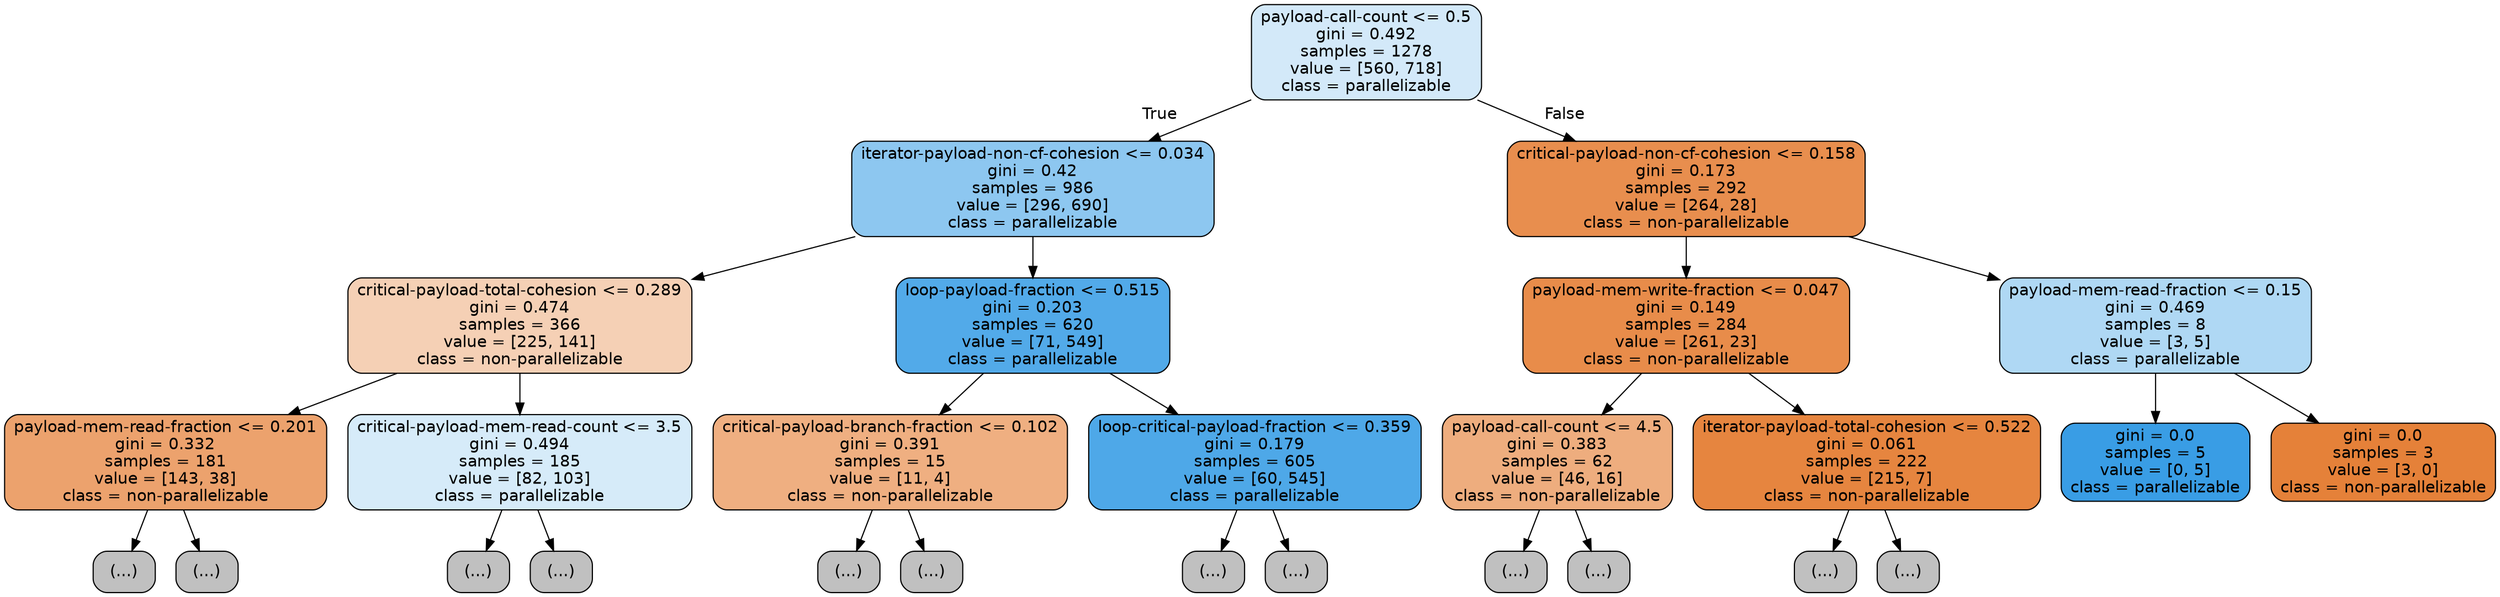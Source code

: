 digraph Tree {
node [shape=box, style="filled, rounded", color="black", fontname=helvetica] ;
edge [fontname=helvetica] ;
0 [label="payload-call-count <= 0.5\ngini = 0.492\nsamples = 1278\nvalue = [560, 718]\nclass = parallelizable", fillcolor="#399de538"] ;
1 [label="iterator-payload-non-cf-cohesion <= 0.034\ngini = 0.42\nsamples = 986\nvalue = [296, 690]\nclass = parallelizable", fillcolor="#399de592"] ;
0 -> 1 [labeldistance=2.5, labelangle=45, headlabel="True"] ;
2 [label="critical-payload-total-cohesion <= 0.289\ngini = 0.474\nsamples = 366\nvalue = [225, 141]\nclass = non-parallelizable", fillcolor="#e581395f"] ;
1 -> 2 ;
3 [label="payload-mem-read-fraction <= 0.201\ngini = 0.332\nsamples = 181\nvalue = [143, 38]\nclass = non-parallelizable", fillcolor="#e58139bb"] ;
2 -> 3 ;
4 [label="(...)", fillcolor="#C0C0C0"] ;
3 -> 4 ;
45 [label="(...)", fillcolor="#C0C0C0"] ;
3 -> 45 ;
50 [label="critical-payload-mem-read-count <= 3.5\ngini = 0.494\nsamples = 185\nvalue = [82, 103]\nclass = parallelizable", fillcolor="#399de534"] ;
2 -> 50 ;
51 [label="(...)", fillcolor="#C0C0C0"] ;
50 -> 51 ;
92 [label="(...)", fillcolor="#C0C0C0"] ;
50 -> 92 ;
93 [label="loop-payload-fraction <= 0.515\ngini = 0.203\nsamples = 620\nvalue = [71, 549]\nclass = parallelizable", fillcolor="#399de5de"] ;
1 -> 93 ;
94 [label="critical-payload-branch-fraction <= 0.102\ngini = 0.391\nsamples = 15\nvalue = [11, 4]\nclass = non-parallelizable", fillcolor="#e58139a2"] ;
93 -> 94 ;
95 [label="(...)", fillcolor="#C0C0C0"] ;
94 -> 95 ;
98 [label="(...)", fillcolor="#C0C0C0"] ;
94 -> 98 ;
101 [label="loop-critical-payload-fraction <= 0.359\ngini = 0.179\nsamples = 605\nvalue = [60, 545]\nclass = parallelizable", fillcolor="#399de5e3"] ;
93 -> 101 ;
102 [label="(...)", fillcolor="#C0C0C0"] ;
101 -> 102 ;
195 [label="(...)", fillcolor="#C0C0C0"] ;
101 -> 195 ;
206 [label="critical-payload-non-cf-cohesion <= 0.158\ngini = 0.173\nsamples = 292\nvalue = [264, 28]\nclass = non-parallelizable", fillcolor="#e58139e4"] ;
0 -> 206 [labeldistance=2.5, labelangle=-45, headlabel="False"] ;
207 [label="payload-mem-write-fraction <= 0.047\ngini = 0.149\nsamples = 284\nvalue = [261, 23]\nclass = non-parallelizable", fillcolor="#e58139e9"] ;
206 -> 207 ;
208 [label="payload-call-count <= 4.5\ngini = 0.383\nsamples = 62\nvalue = [46, 16]\nclass = non-parallelizable", fillcolor="#e58139a6"] ;
207 -> 208 ;
209 [label="(...)", fillcolor="#C0C0C0"] ;
208 -> 209 ;
220 [label="(...)", fillcolor="#C0C0C0"] ;
208 -> 220 ;
223 [label="iterator-payload-total-cohesion <= 0.522\ngini = 0.061\nsamples = 222\nvalue = [215, 7]\nclass = non-parallelizable", fillcolor="#e58139f7"] ;
207 -> 223 ;
224 [label="(...)", fillcolor="#C0C0C0"] ;
223 -> 224 ;
237 [label="(...)", fillcolor="#C0C0C0"] ;
223 -> 237 ;
240 [label="payload-mem-read-fraction <= 0.15\ngini = 0.469\nsamples = 8\nvalue = [3, 5]\nclass = parallelizable", fillcolor="#399de566"] ;
206 -> 240 ;
241 [label="gini = 0.0\nsamples = 5\nvalue = [0, 5]\nclass = parallelizable", fillcolor="#399de5ff"] ;
240 -> 241 ;
242 [label="gini = 0.0\nsamples = 3\nvalue = [3, 0]\nclass = non-parallelizable", fillcolor="#e58139ff"] ;
240 -> 242 ;
}